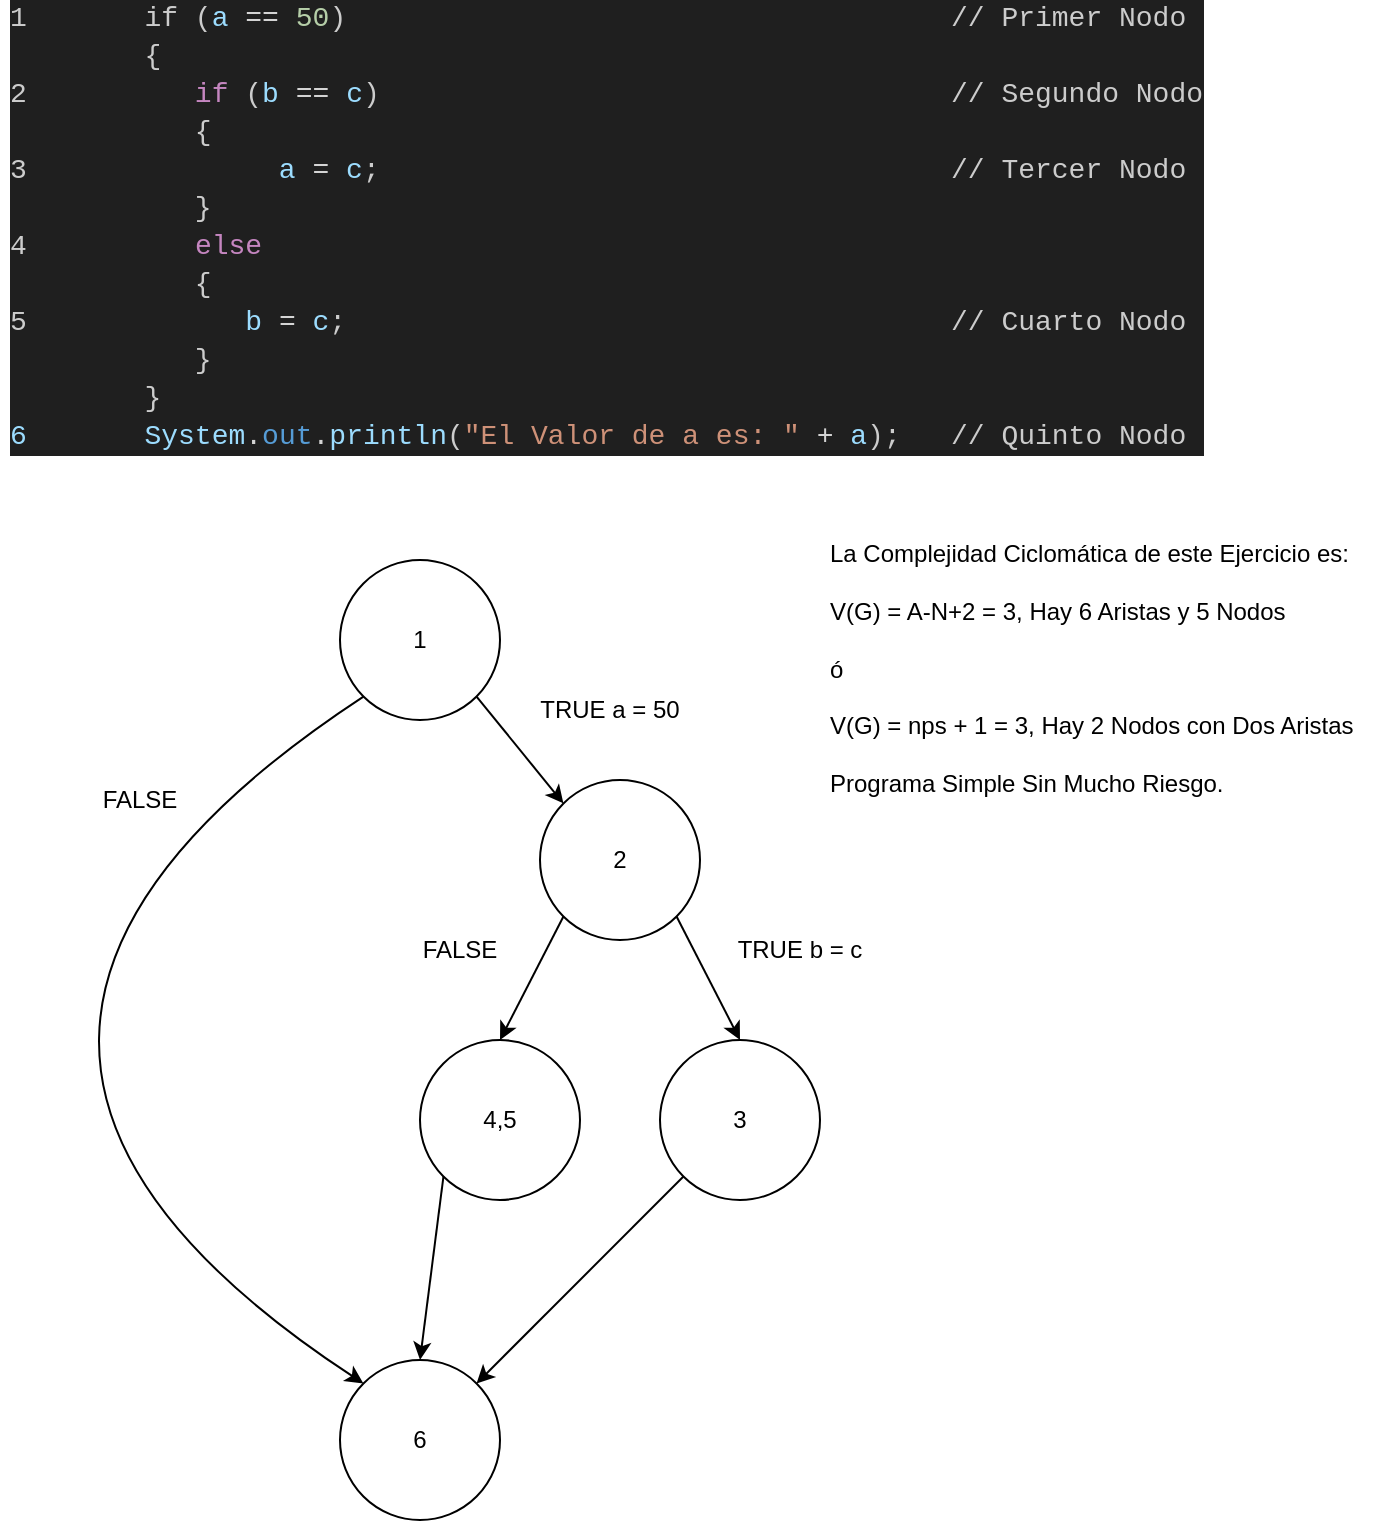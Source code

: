 <mxfile version="23.1.5" type="google">
  <diagram name="Página-1" id="iQTSWuu0YBAT4aJtUEu7">
    <mxGraphModel grid="1" page="1" gridSize="10" guides="1" tooltips="1" connect="1" arrows="1" fold="1" pageScale="1" pageWidth="827" pageHeight="1169" math="0" shadow="0">
      <root>
        <mxCell id="0" />
        <mxCell id="1" parent="0" />
        <mxCell id="fSs3po8YkV9MnotwoIm9-1" value="&lt;div style=&quot;color: rgb(204, 204, 204); background-color: rgb(31, 31, 31); font-family: Comic Sans Serif, Consolas, &amp;quot;Courier New&amp;quot;, monospace, Consolas, &amp;quot;Courier New&amp;quot;, monospace; font-weight: normal; font-size: 14px; line-height: 19px;&quot;&gt;&lt;div&gt;&lt;span style=&quot;white-space: pre;&quot;&gt;1&#x9;&lt;/span&gt;if&lt;span style=&quot;color: #cccccc;&quot;&gt; (&lt;/span&gt;&lt;span style=&quot;color: #9cdcfe;&quot;&gt;a&lt;/span&gt;&lt;span style=&quot;color: #cccccc;&quot;&gt; &lt;/span&gt;&lt;span style=&quot;color: #d4d4d4;&quot;&gt;==&lt;/span&gt;&lt;span style=&quot;color: #cccccc;&quot;&gt; &lt;/span&gt;&lt;span style=&quot;color: #b5cea8;&quot;&gt;50&lt;/span&gt;&lt;span style=&quot;color: #cccccc;&quot;&gt;)&lt;span style=&quot;white-space: pre;&quot;&gt;&#x9;&lt;/span&gt;&lt;span style=&quot;white-space: pre;&quot;&gt;&#x9;&lt;/span&gt;&lt;span style=&quot;white-space: pre;&quot;&gt;&#x9;&lt;/span&gt;&lt;span style=&quot;white-space: pre;&quot;&gt;&#x9;&lt;/span&gt;&lt;span style=&quot;white-space: pre;&quot;&gt;&#x9;&lt;/span&gt;// Primer Nodo&lt;br&gt;&lt;/span&gt;&lt;/div&gt;&lt;div&gt;&lt;span style=&quot;color: #cccccc;&quot;&gt;&lt;span style=&quot;white-space: pre;&quot;&gt;&#x9;&lt;/span&gt;{&lt;/span&gt;&lt;/div&gt;&lt;div&gt;&lt;span style=&quot;color: #cccccc;&quot;&gt;2&amp;nbsp; &amp;nbsp; &lt;/span&gt;&lt;span style=&quot;color: #c586c0;&quot;&gt;&lt;span style=&quot;white-space: pre;&quot;&gt;&#x9;&lt;/span&gt;&amp;nbsp;&amp;nbsp; if&lt;/span&gt;&lt;span style=&quot;color: #cccccc;&quot;&gt; (&lt;/span&gt;&lt;span style=&quot;color: #9cdcfe;&quot;&gt;b&lt;/span&gt;&lt;span style=&quot;color: #cccccc;&quot;&gt; &lt;/span&gt;&lt;span style=&quot;color: #d4d4d4;&quot;&gt;==&lt;/span&gt;&lt;span style=&quot;color: #cccccc;&quot;&gt; &lt;/span&gt;&lt;span style=&quot;color: #9cdcfe;&quot;&gt;c&lt;/span&gt;&lt;span style=&quot;color: #cccccc;&quot;&gt;)&lt;span style=&quot;white-space: pre;&quot;&gt;&#x9;&lt;/span&gt;&lt;span style=&quot;white-space: pre;&quot;&gt;&#x9;&lt;/span&gt;&lt;span style=&quot;white-space: pre;&quot;&gt;&#x9;&lt;/span&gt;&lt;span style=&quot;white-space: pre;&quot;&gt;&#x9;&lt;/span&gt;&lt;span style=&quot;white-space: pre;&quot;&gt;&#x9;&lt;/span&gt;// Segundo Nodo&lt;br&gt;&lt;/span&gt;&lt;/div&gt;&lt;div&gt;&lt;span style=&quot;color: #cccccc;&quot;&gt;&amp;nbsp; &amp;nbsp; &lt;span style=&quot;white-space: pre;&quot;&gt;&#x9;&lt;/span&gt;&amp;nbsp;&amp;nbsp; {&lt;/span&gt;&lt;/div&gt;&lt;div&gt;&lt;span style=&quot;color: #cccccc;&quot;&gt;3&amp;nbsp; &amp;nbsp; &amp;nbsp; &amp;nbsp; &lt;/span&gt;&lt;span style=&quot;color: #9cdcfe;&quot;&gt;&lt;span style=&quot;white-space: pre;&quot;&gt;&#x9;&lt;/span&gt;a&lt;/span&gt;&lt;span style=&quot;color: #cccccc;&quot;&gt; &lt;/span&gt;&lt;span style=&quot;color: #d4d4d4;&quot;&gt;=&lt;/span&gt;&lt;span style=&quot;color: #cccccc;&quot;&gt; &lt;/span&gt;&lt;span style=&quot;color: #9cdcfe;&quot;&gt;c&lt;/span&gt;&lt;span style=&quot;color: #cccccc;&quot;&gt;;&lt;span style=&quot;white-space: pre;&quot;&gt;&#x9;&lt;/span&gt;&lt;span style=&quot;white-space: pre;&quot;&gt;&#x9;&lt;/span&gt;&lt;span style=&quot;white-space: pre;&quot;&gt;&#x9;&lt;/span&gt;&lt;span style=&quot;white-space: pre;&quot;&gt;&#x9;&lt;/span&gt;&lt;span style=&quot;white-space: pre;&quot;&gt;&#x9;&lt;/span&gt;// Tercer Nodo&lt;br&gt;&lt;/span&gt;&lt;/div&gt;&lt;div&gt;&lt;span style=&quot;color: #cccccc;&quot;&gt;&lt;span style=&quot;white-space: pre;&quot;&gt;&#x9;&lt;/span&gt; &amp;nbsp; }&lt;/span&gt;&lt;/div&gt;&lt;div&gt;&lt;span style=&quot;color: #cccccc;&quot;&gt;4 &lt;span style=&quot;white-space: pre;&quot;&gt;&#x9;&lt;/span&gt; &amp;nbsp; &lt;/span&gt;&lt;span style=&quot;color: #c586c0;&quot;&gt;else&lt;/span&gt;&lt;/div&gt;&lt;div&gt;&lt;span style=&quot;color: #cccccc;&quot;&gt;&lt;span style=&quot;white-space: pre;&quot;&gt;&#x9;&lt;/span&gt; &amp;nbsp; {&lt;/span&gt;&lt;/div&gt;&lt;div&gt;&lt;span style=&quot;color: #cccccc;&quot;&gt;5&lt;span style=&quot;white-space: pre;&quot;&gt;&#x9;&lt;/span&gt;&amp;nbsp; &amp;nbsp; &amp;nbsp; &lt;/span&gt;&lt;span style=&quot;color: #9cdcfe;&quot;&gt;b&lt;/span&gt;&lt;span style=&quot;color: #cccccc;&quot;&gt; &lt;/span&gt;&lt;span style=&quot;color: #d4d4d4;&quot;&gt;=&lt;/span&gt;&lt;span style=&quot;color: #cccccc;&quot;&gt; &lt;/span&gt;&lt;span style=&quot;color: #9cdcfe;&quot;&gt;c&lt;/span&gt;&lt;span style=&quot;color: #cccccc;&quot;&gt;;&lt;span style=&quot;white-space: pre;&quot;&gt;&#x9;&lt;/span&gt;&lt;span style=&quot;white-space: pre;&quot;&gt;&#x9;&lt;/span&gt;&lt;span style=&quot;white-space: pre;&quot;&gt;&#x9;&lt;/span&gt;&lt;span style=&quot;white-space: pre;&quot;&gt;&#x9;&lt;/span&gt;&lt;span style=&quot;white-space: pre;&quot;&gt;&#x9;&lt;/span&gt;// Cuarto Nodo&lt;br&gt;&lt;/span&gt;&lt;/div&gt;&lt;div&gt;&lt;span style=&quot;color: #cccccc;&quot;&gt;&lt;span style=&quot;white-space: pre;&quot;&gt;&#x9;&lt;/span&gt; &amp;nbsp; }&lt;/span&gt;&lt;/div&gt;&lt;div&gt;&lt;span style=&quot;color: #cccccc;&quot;&gt;&lt;span style=&quot;white-space: pre;&quot;&gt;&#x9;&lt;/span&gt;}&lt;/span&gt;&lt;/div&gt;&lt;div&gt;&lt;span style=&quot;color: #9cdcfe;&quot;&gt;6&lt;span style=&quot;white-space: pre;&quot;&gt;&#x9;&lt;/span&gt;System&lt;/span&gt;&lt;span style=&quot;color: #d4d4d4;&quot;&gt;.&lt;/span&gt;&lt;span style=&quot;color: #569cd6;&quot;&gt;out&lt;/span&gt;&lt;span style=&quot;color: #d4d4d4;&quot;&gt;.&lt;/span&gt;&lt;span style=&quot;color: #9cdcfe;&quot;&gt;println&lt;/span&gt;&lt;span style=&quot;color: #cccccc;&quot;&gt;(&lt;/span&gt;&lt;span style=&quot;color: #ce9178;&quot;&gt;&quot;El Valor de a es: &quot;&lt;/span&gt;&lt;span style=&quot;color: #cccccc;&quot;&gt; &lt;/span&gt;&lt;span style=&quot;color: #d4d4d4;&quot;&gt;+&lt;/span&gt;&lt;span style=&quot;color: #cccccc;&quot;&gt; &lt;/span&gt;&lt;span style=&quot;color: #9cdcfe;&quot;&gt;a&lt;/span&gt;&lt;span style=&quot;color: #cccccc;&quot;&gt;);&lt;span style=&quot;white-space: pre;&quot;&gt;&#x9;&lt;/span&gt;// Quinto Nodo&lt;br&gt;&lt;/span&gt;&lt;/div&gt;&lt;/div&gt;" style="text;html=1;spacing=5;spacingTop=-20;whiteSpace=wrap;overflow=hidden;rounded=0;" vertex="1" parent="1">
          <mxGeometry x="30" y="50" width="620" height="220" as="geometry" />
        </mxCell>
        <mxCell id="fSs3po8YkV9MnotwoIm9-2" value="" style="ellipse;whiteSpace=wrap;html=1;aspect=fixed;" vertex="1" parent="1">
          <mxGeometry x="200" y="320" width="80" height="80" as="geometry" />
        </mxCell>
        <mxCell id="fSs3po8YkV9MnotwoIm9-3" value="1" style="text;html=1;align=center;verticalAlign=middle;whiteSpace=wrap;rounded=0;" vertex="1" parent="1">
          <mxGeometry x="210" y="345" width="60" height="30" as="geometry" />
        </mxCell>
        <mxCell id="fSs3po8YkV9MnotwoIm9-4" value="" style="ellipse;whiteSpace=wrap;html=1;aspect=fixed;" vertex="1" parent="1">
          <mxGeometry x="300" y="430" width="80" height="80" as="geometry" />
        </mxCell>
        <mxCell id="fSs3po8YkV9MnotwoIm9-5" value="2" style="text;html=1;align=center;verticalAlign=middle;whiteSpace=wrap;rounded=0;" vertex="1" parent="1">
          <mxGeometry x="310" y="455" width="60" height="30" as="geometry" />
        </mxCell>
        <mxCell id="fSs3po8YkV9MnotwoIm9-6" value="" style="ellipse;whiteSpace=wrap;html=1;aspect=fixed;" vertex="1" parent="1">
          <mxGeometry x="240" y="560" width="80" height="80" as="geometry" />
        </mxCell>
        <mxCell id="fSs3po8YkV9MnotwoIm9-8" value="" style="ellipse;whiteSpace=wrap;html=1;aspect=fixed;" vertex="1" parent="1">
          <mxGeometry x="360" y="560" width="80" height="80" as="geometry" />
        </mxCell>
        <mxCell id="fSs3po8YkV9MnotwoIm9-9" value="4,5" style="text;html=1;align=center;verticalAlign=middle;whiteSpace=wrap;rounded=0;" vertex="1" parent="1">
          <mxGeometry x="250" y="585" width="60" height="30" as="geometry" />
        </mxCell>
        <mxCell id="fSs3po8YkV9MnotwoIm9-12" value="3" style="text;html=1;align=center;verticalAlign=middle;whiteSpace=wrap;rounded=0;" vertex="1" parent="1">
          <mxGeometry x="370" y="585" width="60" height="30" as="geometry" />
        </mxCell>
        <mxCell id="fSs3po8YkV9MnotwoIm9-13" value="" style="ellipse;whiteSpace=wrap;html=1;aspect=fixed;" vertex="1" parent="1">
          <mxGeometry x="200" y="720" width="80" height="80" as="geometry" />
        </mxCell>
        <mxCell id="fSs3po8YkV9MnotwoIm9-14" value="6" style="text;html=1;align=center;verticalAlign=middle;whiteSpace=wrap;rounded=0;" vertex="1" parent="1">
          <mxGeometry x="210" y="745" width="60" height="30" as="geometry" />
        </mxCell>
        <mxCell id="fSs3po8YkV9MnotwoIm9-15" value="" style="endArrow=classic;html=1;rounded=0;exitX=1;exitY=1;exitDx=0;exitDy=0;entryX=0;entryY=0;entryDx=0;entryDy=0;" edge="1" parent="1" source="fSs3po8YkV9MnotwoIm9-2" target="fSs3po8YkV9MnotwoIm9-4">
          <mxGeometry width="50" height="50" relative="1" as="geometry">
            <mxPoint x="360" y="440" as="sourcePoint" />
            <mxPoint x="410" y="390" as="targetPoint" />
          </mxGeometry>
        </mxCell>
        <mxCell id="fSs3po8YkV9MnotwoIm9-16" value="" style="endArrow=classic;html=1;rounded=0;entryX=0.5;entryY=0;entryDx=0;entryDy=0;exitX=1;exitY=1;exitDx=0;exitDy=0;" edge="1" parent="1" source="fSs3po8YkV9MnotwoIm9-4" target="fSs3po8YkV9MnotwoIm9-8">
          <mxGeometry width="50" height="50" relative="1" as="geometry">
            <mxPoint x="360" y="440" as="sourcePoint" />
            <mxPoint x="410" y="390" as="targetPoint" />
          </mxGeometry>
        </mxCell>
        <mxCell id="fSs3po8YkV9MnotwoIm9-17" value="TRUE b = c" style="text;html=1;align=center;verticalAlign=middle;whiteSpace=wrap;rounded=0;" vertex="1" parent="1">
          <mxGeometry x="390" y="500" width="80" height="30" as="geometry" />
        </mxCell>
        <mxCell id="fSs3po8YkV9MnotwoIm9-18" value="" style="endArrow=classic;html=1;rounded=0;entryX=0.5;entryY=0;entryDx=0;entryDy=0;exitX=0;exitY=1;exitDx=0;exitDy=0;" edge="1" parent="1" source="fSs3po8YkV9MnotwoIm9-4" target="fSs3po8YkV9MnotwoIm9-6">
          <mxGeometry width="50" height="50" relative="1" as="geometry">
            <mxPoint x="360" y="440" as="sourcePoint" />
            <mxPoint x="410" y="390" as="targetPoint" />
          </mxGeometry>
        </mxCell>
        <mxCell id="fSs3po8YkV9MnotwoIm9-19" value="FALSE" style="text;html=1;align=center;verticalAlign=middle;whiteSpace=wrap;rounded=0;" vertex="1" parent="1">
          <mxGeometry x="230" y="500" width="60" height="30" as="geometry" />
        </mxCell>
        <mxCell id="fSs3po8YkV9MnotwoIm9-23" value="" style="curved=1;endArrow=classic;html=1;rounded=0;entryX=0;entryY=0;entryDx=0;entryDy=0;exitX=0;exitY=1;exitDx=0;exitDy=0;" edge="1" parent="1" source="fSs3po8YkV9MnotwoIm9-2" target="fSs3po8YkV9MnotwoIm9-13">
          <mxGeometry width="50" height="50" relative="1" as="geometry">
            <mxPoint x="60" y="825" as="sourcePoint" />
            <mxPoint x="110" y="775" as="targetPoint" />
            <Array as="points">
              <mxPoint x="-50" y="560" />
            </Array>
          </mxGeometry>
        </mxCell>
        <mxCell id="fSs3po8YkV9MnotwoIm9-24" value="TRUE a = 50" style="text;html=1;align=center;verticalAlign=middle;whiteSpace=wrap;rounded=0;" vertex="1" parent="1">
          <mxGeometry x="290" y="380" width="90" height="30" as="geometry" />
        </mxCell>
        <mxCell id="fSs3po8YkV9MnotwoIm9-25" value="FALSE" style="text;html=1;align=center;verticalAlign=middle;whiteSpace=wrap;rounded=0;" vertex="1" parent="1">
          <mxGeometry x="70" y="425" width="60" height="30" as="geometry" />
        </mxCell>
        <mxCell id="fSs3po8YkV9MnotwoIm9-26" value="" style="endArrow=classic;html=1;rounded=0;entryX=0.5;entryY=0;entryDx=0;entryDy=0;exitX=0;exitY=1;exitDx=0;exitDy=0;" edge="1" parent="1" source="fSs3po8YkV9MnotwoIm9-6" target="fSs3po8YkV9MnotwoIm9-13">
          <mxGeometry width="50" height="50" relative="1" as="geometry">
            <mxPoint x="150" y="635" as="sourcePoint" />
            <mxPoint x="200" y="585" as="targetPoint" />
          </mxGeometry>
        </mxCell>
        <mxCell id="fSs3po8YkV9MnotwoIm9-27" value="" style="endArrow=classic;html=1;rounded=0;entryX=1;entryY=0;entryDx=0;entryDy=0;exitX=0;exitY=1;exitDx=0;exitDy=0;" edge="1" parent="1" source="fSs3po8YkV9MnotwoIm9-8" target="fSs3po8YkV9MnotwoIm9-13">
          <mxGeometry width="50" height="50" relative="1" as="geometry">
            <mxPoint x="360" y="440" as="sourcePoint" />
            <mxPoint x="410" y="390" as="targetPoint" />
          </mxGeometry>
        </mxCell>
        <mxCell id="fSs3po8YkV9MnotwoIm9-28" value="La Complejidad Ciclomática de este Ejercicio es:&lt;br&gt;&lt;br&gt;V(G) = A-N+2 = 3, Hay 6 Aristas y 5 Nodos&lt;br&gt;&lt;br&gt;ó&lt;br&gt;&lt;br&gt;V(G) = nps + 1 = 3, Hay 2 Nodos con Dos Aristas&lt;br&gt;&lt;br&gt;Programa Simple Sin Mucho Riesgo." style="text;html=1;spacing=5;spacingTop=-20;whiteSpace=wrap;overflow=hidden;rounded=0;" vertex="1" parent="1">
          <mxGeometry x="440" y="320" width="280" height="130" as="geometry" />
        </mxCell>
      </root>
    </mxGraphModel>
  </diagram>
</mxfile>
